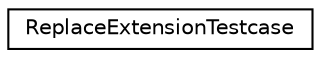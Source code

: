 digraph "Graphical Class Hierarchy"
{
  edge [fontname="Helvetica",fontsize="10",labelfontname="Helvetica",labelfontsize="10"];
  node [fontname="Helvetica",fontsize="10",shape=record];
  rankdir="LR";
  Node0 [label="ReplaceExtensionTestcase",height=0.2,width=0.4,color="black", fillcolor="white", style="filled",URL="$struct_replace_extension_testcase.html"];
}
